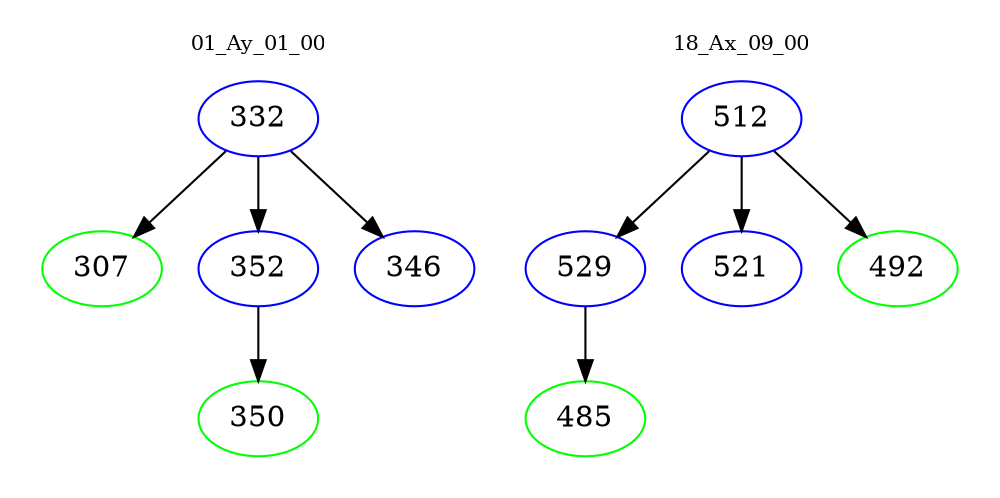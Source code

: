 digraph{
subgraph cluster_0 {
color = white
label = "01_Ay_01_00";
fontsize=10;
T0_332 [label="332", color="blue"]
T0_332 -> T0_307 [color="black"]
T0_307 [label="307", color="green"]
T0_332 -> T0_352 [color="black"]
T0_352 [label="352", color="blue"]
T0_352 -> T0_350 [color="black"]
T0_350 [label="350", color="green"]
T0_332 -> T0_346 [color="black"]
T0_346 [label="346", color="blue"]
}
subgraph cluster_1 {
color = white
label = "18_Ax_09_00";
fontsize=10;
T1_512 [label="512", color="blue"]
T1_512 -> T1_529 [color="black"]
T1_529 [label="529", color="blue"]
T1_529 -> T1_485 [color="black"]
T1_485 [label="485", color="green"]
T1_512 -> T1_521 [color="black"]
T1_521 [label="521", color="blue"]
T1_512 -> T1_492 [color="black"]
T1_492 [label="492", color="green"]
}
}
